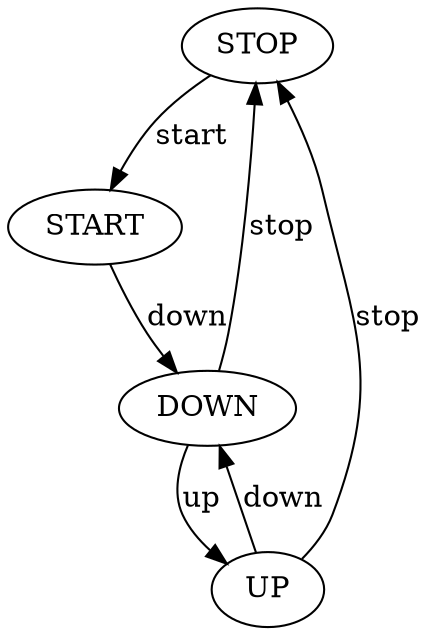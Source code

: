 digraph {
    STOP -> START [label="start"]
    START -> DOWN [label="down"]
    DOWN -> UP [label="up"]
    DOWN -> STOP [label="stop"]
    UP -> DOWN [label="down"]
    UP -> STOP [label="stop"]
}
